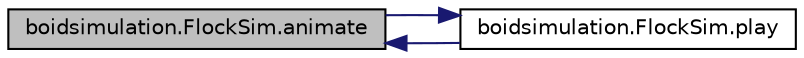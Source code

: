 digraph "boidsimulation.FlockSim.animate"
{
  edge [fontname="Helvetica",fontsize="10",labelfontname="Helvetica",labelfontsize="10"];
  node [fontname="Helvetica",fontsize="10",shape=record];
  rankdir="LR";
  Node1 [label="boidsimulation.FlockSim.animate",height=0.2,width=0.4,color="black", fillcolor="grey75", style="filled" fontcolor="black"];
  Node1 -> Node2 [dir="back",color="midnightblue",fontsize="10",style="solid",fontname="Helvetica"];
  Node2 [label="boidsimulation.FlockSim.play",height=0.2,width=0.4,color="black", fillcolor="white", style="filled",URL="$classboidsimulation_1_1FlockSim.html#a50ded4dc206f7ae1011347ef234a0091",tooltip="Plays the scene after it has rendered. "];
  Node2 -> Node1 [dir="back",color="midnightblue",fontsize="10",style="solid",fontname="Helvetica"];
}
